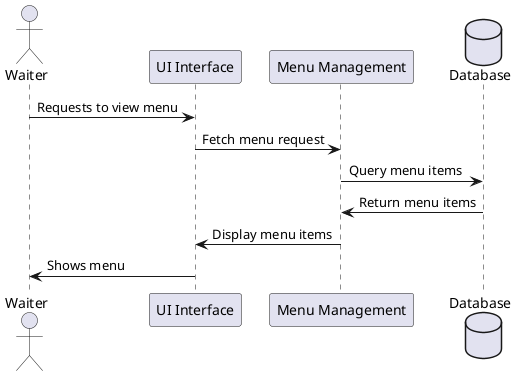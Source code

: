 @startuml
actor Waiter as waiter
participant "UI Interface" as UI
participant "Menu Management" as menu
database "Database" as db

waiter -> UI: Requests to view menu
UI -> menu: Fetch menu request
menu -> db: Query menu items
db -> menu: Return menu items
menu -> UI: Display menu items
UI -> waiter: Shows menu
@enduml